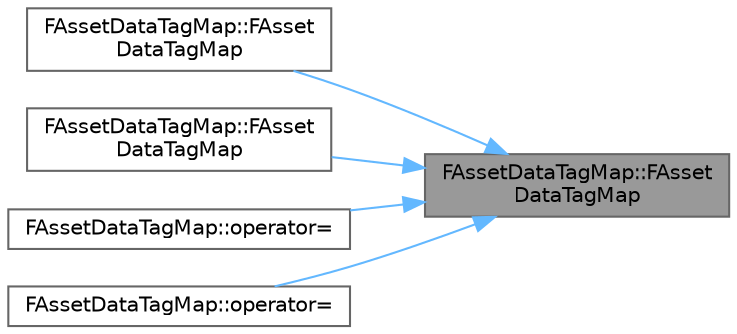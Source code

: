 digraph "FAssetDataTagMap::FAssetDataTagMap"
{
 // INTERACTIVE_SVG=YES
 // LATEX_PDF_SIZE
  bgcolor="transparent";
  edge [fontname=Helvetica,fontsize=10,labelfontname=Helvetica,labelfontsize=10];
  node [fontname=Helvetica,fontsize=10,shape=box,height=0.2,width=0.4];
  rankdir="RL";
  Node1 [id="Node000001",label="FAssetDataTagMap::FAsset\lDataTagMap",height=0.2,width=0.4,color="gray40", fillcolor="grey60", style="filled", fontcolor="black",tooltip=" "];
  Node1 -> Node2 [id="edge1_Node000001_Node000002",dir="back",color="steelblue1",style="solid",tooltip=" "];
  Node2 [id="Node000002",label="FAssetDataTagMap::FAsset\lDataTagMap",height=0.2,width=0.4,color="grey40", fillcolor="white", style="filled",URL="$d6/de3/classFAssetDataTagMap.html#a32724e6932a71cafabd5d223fe43678d",tooltip=" "];
  Node1 -> Node3 [id="edge2_Node000001_Node000003",dir="back",color="steelblue1",style="solid",tooltip=" "];
  Node3 [id="Node000003",label="FAssetDataTagMap::FAsset\lDataTagMap",height=0.2,width=0.4,color="grey40", fillcolor="white", style="filled",URL="$d6/de3/classFAssetDataTagMap.html#afb6b0e5f84d28c61f130ea2bdb9faa53",tooltip=" "];
  Node1 -> Node4 [id="edge3_Node000001_Node000004",dir="back",color="steelblue1",style="solid",tooltip=" "];
  Node4 [id="Node000004",label="FAssetDataTagMap::operator=",height=0.2,width=0.4,color="grey40", fillcolor="white", style="filled",URL="$d6/de3/classFAssetDataTagMap.html#aeaf735073b9819c643a5643f4b70ae51",tooltip=" "];
  Node1 -> Node5 [id="edge4_Node000001_Node000005",dir="back",color="steelblue1",style="solid",tooltip=" "];
  Node5 [id="Node000005",label="FAssetDataTagMap::operator=",height=0.2,width=0.4,color="grey40", fillcolor="white", style="filled",URL="$d6/de3/classFAssetDataTagMap.html#ae303869cde29f5e8d7749d27b50a6822",tooltip=" "];
}
